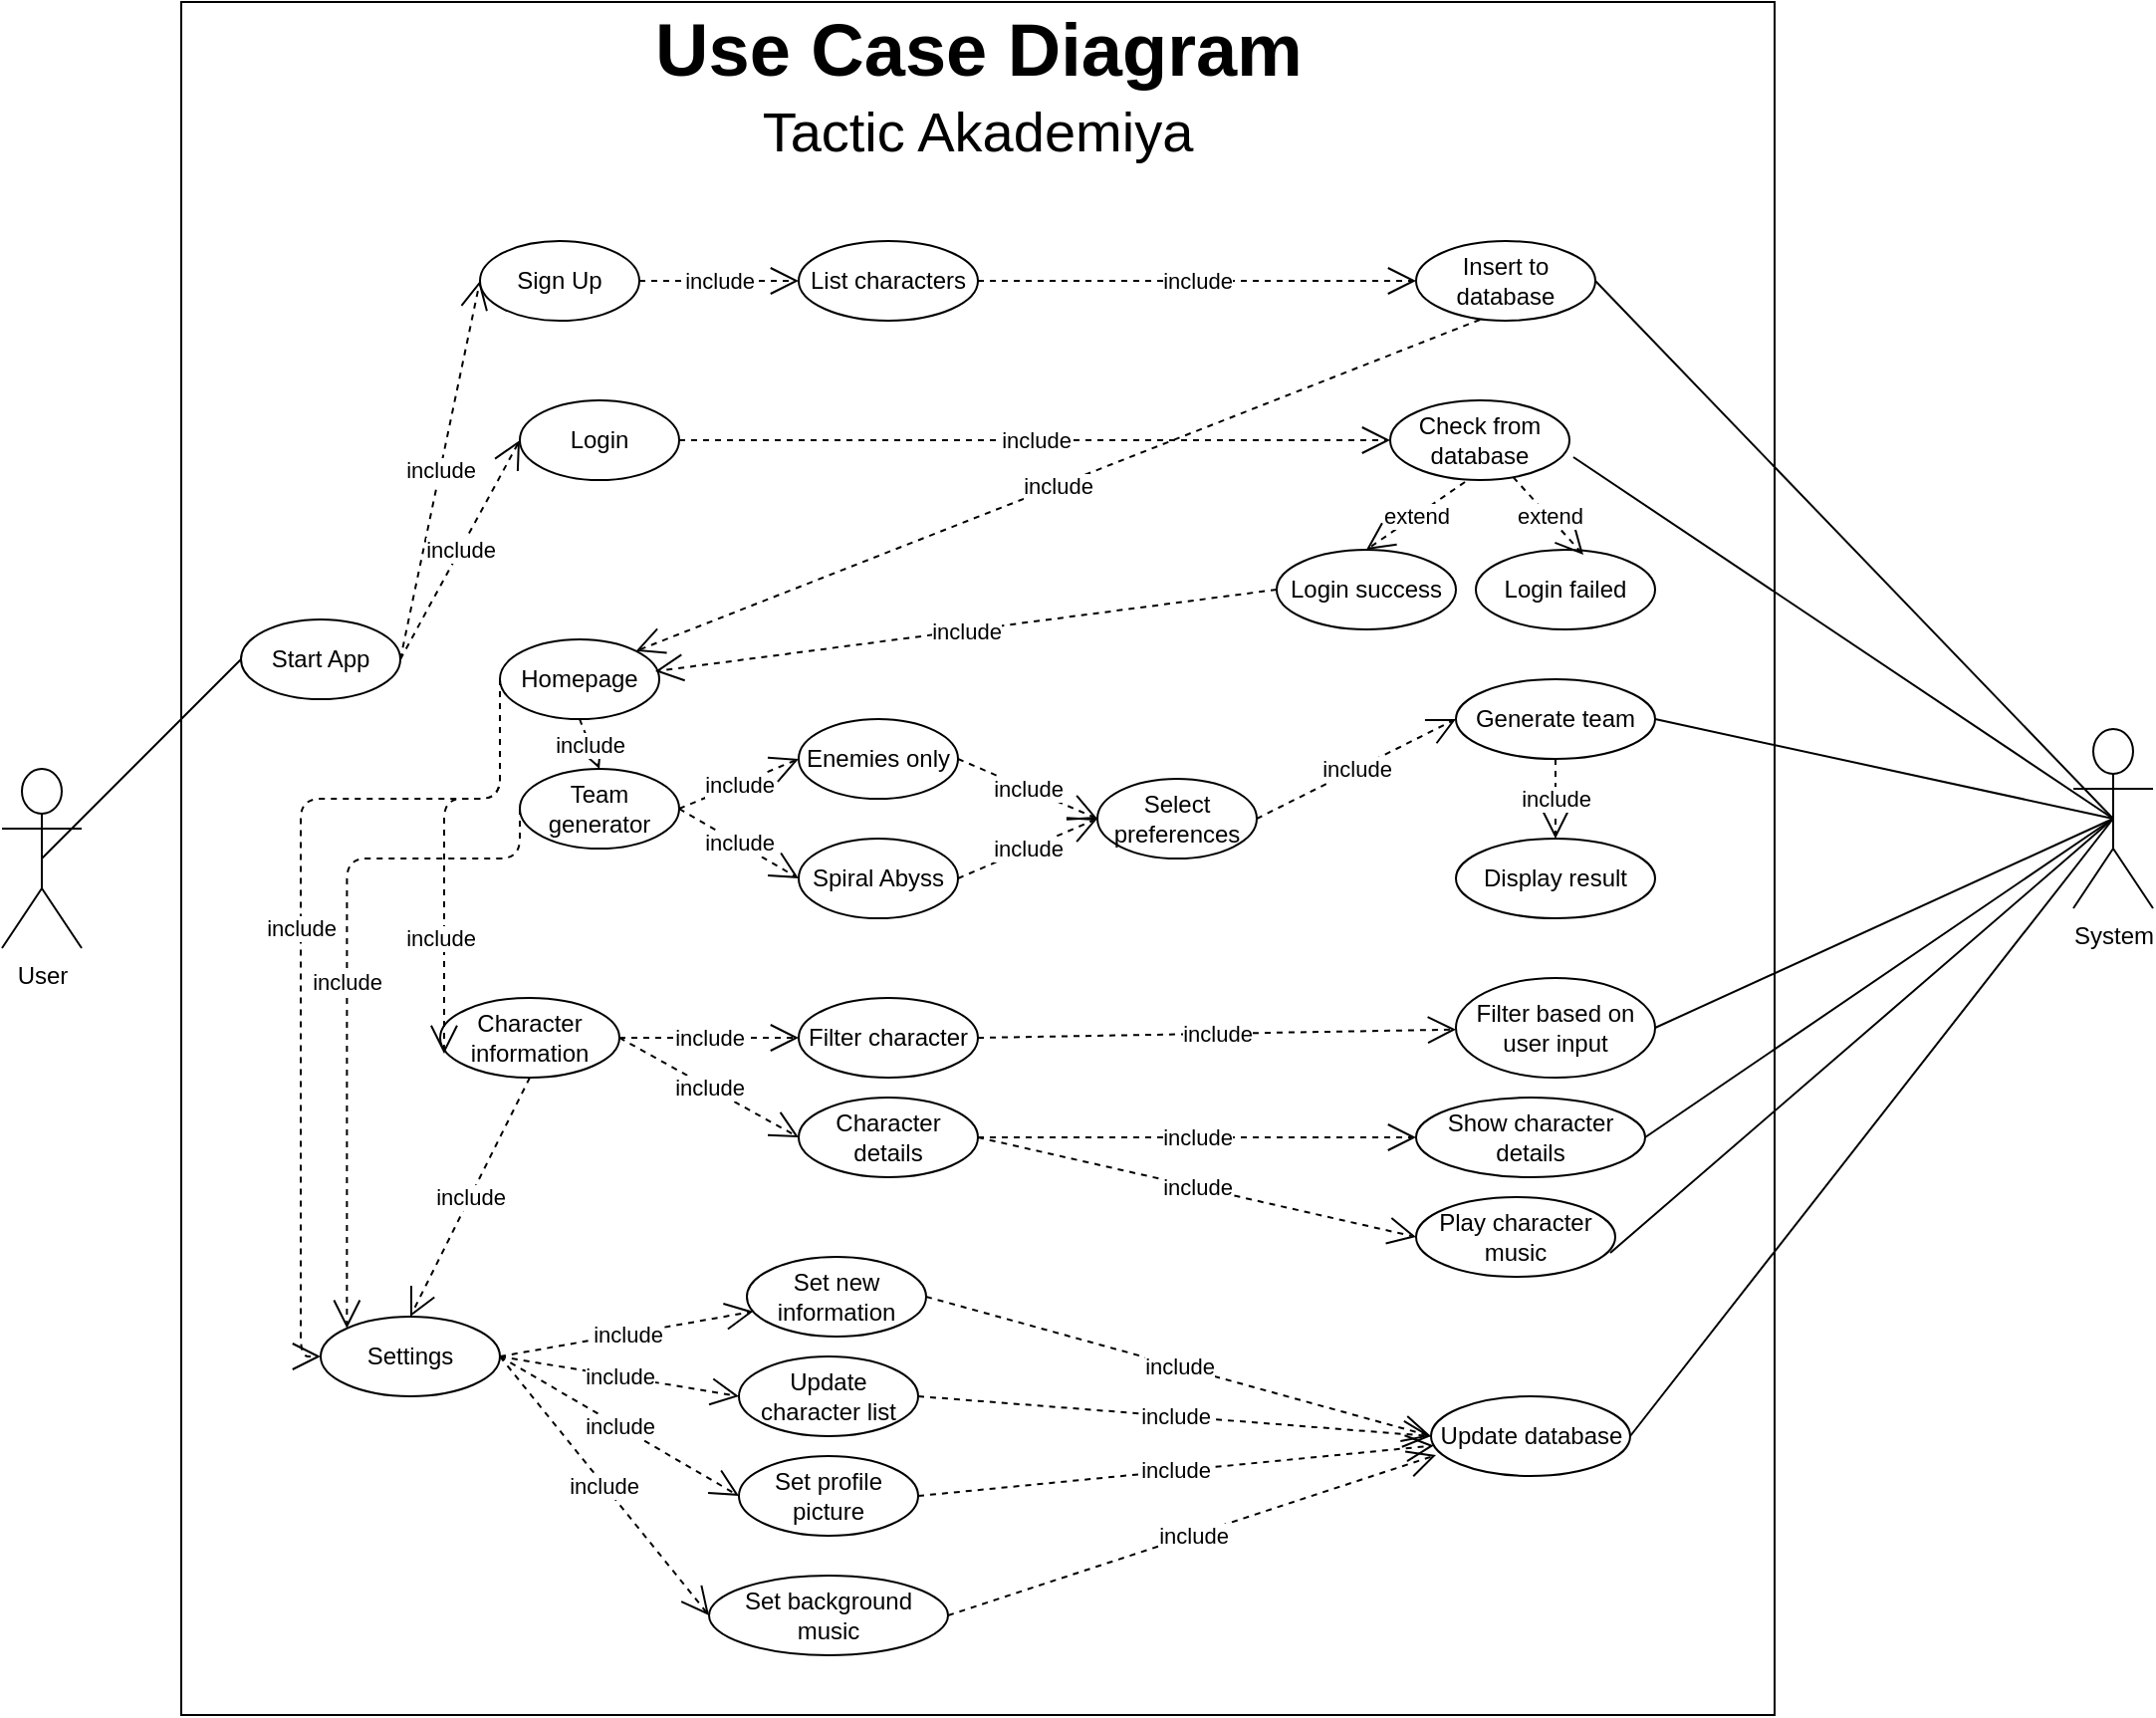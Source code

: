 <mxfile version="24.5.4" type="google">
  <diagram name="Page-1" id="sIMYtno1FmORio6CqLPa">
    <mxGraphModel grid="1" page="1" gridSize="10" guides="1" tooltips="1" connect="1" arrows="1" fold="1" pageScale="1" pageWidth="827" pageHeight="1169" math="0" shadow="0">
      <root>
        <mxCell id="0" />
        <mxCell id="1" parent="0" />
        <mxCell id="Mtp3X7L3HIerDT1P-2zb-1" value="" style="verticalLabelPosition=bottom;verticalAlign=top;html=1;shape=mxgraph.basic.rect;fillColor2=none;strokeWidth=1;size=20;indent=5;labelBackgroundColor=none;rounded=1;" vertex="1" parent="1">
          <mxGeometry x="130" y="20" width="800" height="860" as="geometry" />
        </mxCell>
        <object label="User" User="" id="Mtp3X7L3HIerDT1P-2zb-2">
          <mxCell style="shape=umlActor;verticalLabelPosition=bottom;verticalAlign=top;html=1;labelBackgroundColor=none;rounded=1;align=center;" vertex="1" parent="1">
            <mxGeometry x="40" y="405" width="40" height="90" as="geometry" />
          </mxCell>
        </object>
        <mxCell id="Mtp3X7L3HIerDT1P-2zb-3" value="System" style="shape=umlActor;verticalLabelPosition=bottom;verticalAlign=top;html=1;labelBackgroundColor=none;rounded=1;" vertex="1" parent="1">
          <mxGeometry x="1080" y="385" width="40" height="90" as="geometry" />
        </mxCell>
        <mxCell id="Mtp3X7L3HIerDT1P-2zb-9" value="Start App" style="ellipse;whiteSpace=wrap;html=1;rounded=1;" vertex="1" parent="1">
          <mxGeometry x="160" y="330" width="80" height="40" as="geometry" />
        </mxCell>
        <mxCell id="4KrqfMs0hCerzIHVJyh5-1" value="include" style="endArrow=open;endSize=12;dashed=1;html=1;rounded=1;exitX=1;exitY=0.5;exitDx=0;exitDy=0;entryX=0;entryY=0.5;entryDx=0;entryDy=0;" edge="1" parent="1" source="Mtp3X7L3HIerDT1P-2zb-9" target="4KrqfMs0hCerzIHVJyh5-3">
          <mxGeometry width="160" relative="1" as="geometry">
            <mxPoint x="370" y="430" as="sourcePoint" />
            <mxPoint x="530" y="430" as="targetPoint" />
          </mxGeometry>
        </mxCell>
        <mxCell id="4KrqfMs0hCerzIHVJyh5-2" value="Login" style="ellipse;whiteSpace=wrap;html=1;rounded=1;" vertex="1" parent="1">
          <mxGeometry x="300" y="220" width="80" height="40" as="geometry" />
        </mxCell>
        <mxCell id="4KrqfMs0hCerzIHVJyh5-3" value="Sign Up" style="ellipse;whiteSpace=wrap;html=1;rounded=1;" vertex="1" parent="1">
          <mxGeometry x="280" y="140" width="80" height="40" as="geometry" />
        </mxCell>
        <mxCell id="4KrqfMs0hCerzIHVJyh5-4" value="List characters" style="ellipse;whiteSpace=wrap;html=1;rounded=1;" vertex="1" parent="1">
          <mxGeometry x="440" y="140" width="90" height="40" as="geometry" />
        </mxCell>
        <mxCell id="4KrqfMs0hCerzIHVJyh5-5" value="include" style="endArrow=open;endSize=12;dashed=1;html=1;rounded=1;entryX=0;entryY=0.5;entryDx=0;entryDy=0;exitX=1;exitY=0.5;exitDx=0;exitDy=0;" edge="1" parent="1" source="4KrqfMs0hCerzIHVJyh5-3" target="4KrqfMs0hCerzIHVJyh5-4">
          <mxGeometry width="160" relative="1" as="geometry">
            <mxPoint x="250" y="360" as="sourcePoint" />
            <mxPoint x="290" y="170" as="targetPoint" />
          </mxGeometry>
        </mxCell>
        <mxCell id="4KrqfMs0hCerzIHVJyh5-6" value="Insert to database" style="ellipse;whiteSpace=wrap;html=1;rounded=1;" vertex="1" parent="1">
          <mxGeometry x="750" y="140" width="90" height="40" as="geometry" />
        </mxCell>
        <mxCell id="4KrqfMs0hCerzIHVJyh5-8" value="include" style="endArrow=open;endSize=12;dashed=1;html=1;rounded=1;entryX=0;entryY=0.5;entryDx=0;entryDy=0;exitX=1;exitY=0.5;exitDx=0;exitDy=0;" edge="1" parent="1" source="4KrqfMs0hCerzIHVJyh5-4" target="4KrqfMs0hCerzIHVJyh5-6">
          <mxGeometry width="160" relative="1" as="geometry">
            <mxPoint x="370" y="170" as="sourcePoint" />
            <mxPoint x="424" y="170" as="targetPoint" />
          </mxGeometry>
        </mxCell>
        <mxCell id="4KrqfMs0hCerzIHVJyh5-9" value="include" style="endArrow=open;endSize=12;dashed=1;html=1;rounded=1;exitX=1;exitY=0.5;exitDx=0;exitDy=0;entryX=0;entryY=0.5;entryDx=0;entryDy=0;" edge="1" parent="1" source="Mtp3X7L3HIerDT1P-2zb-9" target="4KrqfMs0hCerzIHVJyh5-2">
          <mxGeometry width="160" relative="1" as="geometry">
            <mxPoint x="250" y="360" as="sourcePoint" />
            <mxPoint x="290" y="170" as="targetPoint" />
          </mxGeometry>
        </mxCell>
        <mxCell id="4KrqfMs0hCerzIHVJyh5-10" value="Check from database" style="ellipse;whiteSpace=wrap;html=1;rounded=1;" vertex="1" parent="1">
          <mxGeometry x="737" y="220" width="90" height="40" as="geometry" />
        </mxCell>
        <mxCell id="4KrqfMs0hCerzIHVJyh5-11" value="include" style="endArrow=open;endSize=12;dashed=1;html=1;rounded=1;exitX=1;exitY=0.5;exitDx=0;exitDy=0;" edge="1" parent="1" source="4KrqfMs0hCerzIHVJyh5-2" target="4KrqfMs0hCerzIHVJyh5-10">
          <mxGeometry width="160" relative="1" as="geometry">
            <mxPoint x="540" y="170" as="sourcePoint" />
            <mxPoint x="760" y="170" as="targetPoint" />
          </mxGeometry>
        </mxCell>
        <mxCell id="4KrqfMs0hCerzIHVJyh5-12" value="Login success" style="ellipse;whiteSpace=wrap;html=1;rounded=1;" vertex="1" parent="1">
          <mxGeometry x="680" y="295" width="90" height="40" as="geometry" />
        </mxCell>
        <mxCell id="4KrqfMs0hCerzIHVJyh5-13" value="Homepage" style="ellipse;whiteSpace=wrap;html=1;rounded=1;" vertex="1" parent="1">
          <mxGeometry x="290" y="340" width="80" height="40" as="geometry" />
        </mxCell>
        <mxCell id="4KrqfMs0hCerzIHVJyh5-14" value="Login failed" style="ellipse;whiteSpace=wrap;html=1;rounded=1;" vertex="1" parent="1">
          <mxGeometry x="780" y="295" width="90" height="40" as="geometry" />
        </mxCell>
        <mxCell id="4KrqfMs0hCerzIHVJyh5-15" value="extend" style="endArrow=open;endSize=12;dashed=1;html=1;rounded=1;exitX=0.417;exitY=1.025;exitDx=0;exitDy=0;exitPerimeter=0;entryX=0.5;entryY=0;entryDx=0;entryDy=0;" edge="1" parent="1" source="4KrqfMs0hCerzIHVJyh5-10" target="4KrqfMs0hCerzIHVJyh5-12">
          <mxGeometry width="160" relative="1" as="geometry">
            <mxPoint x="390" y="250" as="sourcePoint" />
            <mxPoint x="747" y="250" as="targetPoint" />
          </mxGeometry>
        </mxCell>
        <mxCell id="4KrqfMs0hCerzIHVJyh5-17" value="extend" style="endArrow=open;endSize=12;dashed=1;html=1;rounded=1;entryX=0.6;entryY=0.063;entryDx=0;entryDy=0;entryPerimeter=0;" edge="1" parent="1" source="4KrqfMs0hCerzIHVJyh5-10" target="4KrqfMs0hCerzIHVJyh5-14">
          <mxGeometry width="160" relative="1" as="geometry">
            <mxPoint x="785" y="271" as="sourcePoint" />
            <mxPoint x="625" y="280" as="targetPoint" />
          </mxGeometry>
        </mxCell>
        <mxCell id="4KrqfMs0hCerzIHVJyh5-18" value="include" style="endArrow=open;endSize=12;dashed=1;html=1;rounded=1;exitX=0.356;exitY=0.988;exitDx=0;exitDy=0;exitPerimeter=0;entryX=1;entryY=0;entryDx=0;entryDy=0;" edge="1" parent="1" source="4KrqfMs0hCerzIHVJyh5-6" target="4KrqfMs0hCerzIHVJyh5-13">
          <mxGeometry width="160" relative="1" as="geometry">
            <mxPoint x="390" y="250" as="sourcePoint" />
            <mxPoint x="747" y="250" as="targetPoint" />
          </mxGeometry>
        </mxCell>
        <mxCell id="4KrqfMs0hCerzIHVJyh5-19" value="include" style="endArrow=open;endSize=12;dashed=1;html=1;rounded=1;exitX=0;exitY=0.5;exitDx=0;exitDy=0;entryX=1;entryY=0;entryDx=0;entryDy=0;" edge="1" parent="1" source="4KrqfMs0hCerzIHVJyh5-12">
          <mxGeometry width="160" relative="1" as="geometry">
            <mxPoint x="792" y="190" as="sourcePoint" />
            <mxPoint x="368" y="356" as="targetPoint" />
          </mxGeometry>
        </mxCell>
        <mxCell id="4KrqfMs0hCerzIHVJyh5-20" value="Team generator" style="ellipse;whiteSpace=wrap;html=1;rounded=1;" vertex="1" parent="1">
          <mxGeometry x="300" y="405" width="80" height="40" as="geometry" />
        </mxCell>
        <mxCell id="4KrqfMs0hCerzIHVJyh5-21" value="Enemies only" style="ellipse;whiteSpace=wrap;html=1;rounded=1;" vertex="1" parent="1">
          <mxGeometry x="440" y="380" width="80" height="40" as="geometry" />
        </mxCell>
        <mxCell id="4KrqfMs0hCerzIHVJyh5-22" value="Spiral Abyss" style="ellipse;whiteSpace=wrap;html=1;rounded=1;" vertex="1" parent="1">
          <mxGeometry x="440" y="440" width="80" height="40" as="geometry" />
        </mxCell>
        <mxCell id="4KrqfMs0hCerzIHVJyh5-23" value="Select preferences" style="ellipse;whiteSpace=wrap;html=1;rounded=1;" vertex="1" parent="1">
          <mxGeometry x="590" y="410" width="80" height="40" as="geometry" />
        </mxCell>
        <mxCell id="4KrqfMs0hCerzIHVJyh5-24" value="Generate team" style="ellipse;whiteSpace=wrap;html=1;rounded=1;" vertex="1" parent="1">
          <mxGeometry x="770" y="360" width="100" height="40" as="geometry" />
        </mxCell>
        <mxCell id="4KrqfMs0hCerzIHVJyh5-25" value="Display result" style="ellipse;whiteSpace=wrap;html=1;rounded=1;" vertex="1" parent="1">
          <mxGeometry x="770" y="440" width="100" height="40" as="geometry" />
        </mxCell>
        <mxCell id="4KrqfMs0hCerzIHVJyh5-26" value="include" style="endArrow=open;endSize=12;dashed=1;html=1;rounded=1;exitX=0.5;exitY=1;exitDx=0;exitDy=0;entryX=0.5;entryY=0;entryDx=0;entryDy=0;" edge="1" parent="1" source="4KrqfMs0hCerzIHVJyh5-13" target="4KrqfMs0hCerzIHVJyh5-20">
          <mxGeometry width="160" relative="1" as="geometry">
            <mxPoint x="690" y="325" as="sourcePoint" />
            <mxPoint x="378" y="366" as="targetPoint" />
          </mxGeometry>
        </mxCell>
        <mxCell id="4KrqfMs0hCerzIHVJyh5-27" value="include" style="endArrow=open;endSize=12;dashed=1;html=1;rounded=1;exitX=1;exitY=0.5;exitDx=0;exitDy=0;entryX=0;entryY=0.5;entryDx=0;entryDy=0;" edge="1" parent="1" source="4KrqfMs0hCerzIHVJyh5-20" target="4KrqfMs0hCerzIHVJyh5-21">
          <mxGeometry width="160" relative="1" as="geometry">
            <mxPoint x="340" y="390" as="sourcePoint" />
            <mxPoint x="340" y="410" as="targetPoint" />
          </mxGeometry>
        </mxCell>
        <mxCell id="4KrqfMs0hCerzIHVJyh5-31" value="include" style="endArrow=open;endSize=12;dashed=1;html=1;rounded=1;exitX=1;exitY=0.5;exitDx=0;exitDy=0;entryX=0;entryY=0.5;entryDx=0;entryDy=0;" edge="1" parent="1" source="4KrqfMs0hCerzIHVJyh5-20" target="4KrqfMs0hCerzIHVJyh5-22">
          <mxGeometry width="160" relative="1" as="geometry">
            <mxPoint x="380" y="430" as="sourcePoint" />
            <mxPoint x="450" y="430" as="targetPoint" />
          </mxGeometry>
        </mxCell>
        <mxCell id="4KrqfMs0hCerzIHVJyh5-32" value="include" style="endArrow=open;endSize=12;dashed=1;html=1;rounded=1;exitX=1;exitY=0.5;exitDx=0;exitDy=0;entryX=0;entryY=0.5;entryDx=0;entryDy=0;" edge="1" parent="1" source="4KrqfMs0hCerzIHVJyh5-21" target="4KrqfMs0hCerzIHVJyh5-23">
          <mxGeometry width="160" relative="1" as="geometry">
            <mxPoint x="380" y="430" as="sourcePoint" />
            <mxPoint x="450" y="410" as="targetPoint" />
          </mxGeometry>
        </mxCell>
        <mxCell id="4KrqfMs0hCerzIHVJyh5-33" value="include" style="endArrow=open;endSize=12;dashed=1;html=1;rounded=1;exitX=1;exitY=0.5;exitDx=0;exitDy=0;" edge="1" parent="1" source="4KrqfMs0hCerzIHVJyh5-22">
          <mxGeometry width="160" relative="1" as="geometry">
            <mxPoint x="530" y="410" as="sourcePoint" />
            <mxPoint x="590" y="430" as="targetPoint" />
          </mxGeometry>
        </mxCell>
        <mxCell id="4KrqfMs0hCerzIHVJyh5-34" value="include" style="endArrow=open;endSize=12;dashed=1;html=1;rounded=1;exitX=1;exitY=0.5;exitDx=0;exitDy=0;entryX=0;entryY=0.5;entryDx=0;entryDy=0;" edge="1" parent="1" source="4KrqfMs0hCerzIHVJyh5-23" target="4KrqfMs0hCerzIHVJyh5-24">
          <mxGeometry width="160" relative="1" as="geometry">
            <mxPoint x="530" y="470" as="sourcePoint" />
            <mxPoint x="600" y="440" as="targetPoint" />
          </mxGeometry>
        </mxCell>
        <mxCell id="4KrqfMs0hCerzIHVJyh5-35" value="include" style="endArrow=open;endSize=12;dashed=1;html=1;rounded=1;exitX=0.5;exitY=1;exitDx=0;exitDy=0;entryX=0.5;entryY=0;entryDx=0;entryDy=0;" edge="1" parent="1" source="4KrqfMs0hCerzIHVJyh5-24" target="4KrqfMs0hCerzIHVJyh5-25">
          <mxGeometry width="160" relative="1" as="geometry">
            <mxPoint x="680" y="440" as="sourcePoint" />
            <mxPoint x="780" y="400" as="targetPoint" />
          </mxGeometry>
        </mxCell>
        <mxCell id="4KrqfMs0hCerzIHVJyh5-37" value="Character information" style="ellipse;whiteSpace=wrap;html=1;rounded=1;" vertex="1" parent="1">
          <mxGeometry x="260" y="520" width="90" height="40" as="geometry" />
        </mxCell>
        <mxCell id="4KrqfMs0hCerzIHVJyh5-38" value="Filter character" style="ellipse;whiteSpace=wrap;html=1;rounded=1;" vertex="1" parent="1">
          <mxGeometry x="440" y="520" width="90" height="40" as="geometry" />
        </mxCell>
        <mxCell id="4KrqfMs0hCerzIHVJyh5-39" value="Filter based on user input" style="ellipse;whiteSpace=wrap;html=1;rounded=1;" vertex="1" parent="1">
          <mxGeometry x="770" y="510" width="100" height="50" as="geometry" />
        </mxCell>
        <mxCell id="4KrqfMs0hCerzIHVJyh5-40" value="Character details" style="ellipse;whiteSpace=wrap;html=1;rounded=1;" vertex="1" parent="1">
          <mxGeometry x="440" y="570" width="90" height="40" as="geometry" />
        </mxCell>
        <mxCell id="4KrqfMs0hCerzIHVJyh5-41" value="Show character details" style="ellipse;whiteSpace=wrap;html=1;rounded=1;" vertex="1" parent="1">
          <mxGeometry x="750" y="570" width="115" height="40" as="geometry" />
        </mxCell>
        <mxCell id="4KrqfMs0hCerzIHVJyh5-42" value="Play character music" style="ellipse;whiteSpace=wrap;html=1;rounded=1;" vertex="1" parent="1">
          <mxGeometry x="750" y="620" width="100" height="40" as="geometry" />
        </mxCell>
        <mxCell id="4KrqfMs0hCerzIHVJyh5-43" value="include" style="endArrow=open;endSize=12;dashed=1;html=1;rounded=1;exitX=0;exitY=0.5;exitDx=0;exitDy=0;entryX=0.022;entryY=0.7;entryDx=0;entryDy=0;entryPerimeter=0;edgeStyle=orthogonalEdgeStyle;" edge="1" parent="1" source="4KrqfMs0hCerzIHVJyh5-13" target="4KrqfMs0hCerzIHVJyh5-37">
          <mxGeometry x="0.463" y="-2" width="160" relative="1" as="geometry">
            <mxPoint x="220" y="460" as="sourcePoint" />
            <mxPoint x="290" y="500" as="targetPoint" />
            <Array as="points">
              <mxPoint x="290" y="420" />
              <mxPoint x="262" y="420" />
            </Array>
            <mxPoint as="offset" />
          </mxGeometry>
        </mxCell>
        <mxCell id="4KrqfMs0hCerzIHVJyh5-44" value="include" style="endArrow=open;endSize=12;dashed=1;html=1;rounded=1;exitX=1;exitY=0.5;exitDx=0;exitDy=0;entryX=0;entryY=0.5;entryDx=0;entryDy=0;" edge="1" parent="1" source="4KrqfMs0hCerzIHVJyh5-37" target="4KrqfMs0hCerzIHVJyh5-38">
          <mxGeometry width="160" relative="1" as="geometry">
            <mxPoint x="380" y="430" as="sourcePoint" />
            <mxPoint x="450" y="470" as="targetPoint" />
          </mxGeometry>
        </mxCell>
        <mxCell id="4KrqfMs0hCerzIHVJyh5-45" value="include" style="endArrow=open;endSize=12;dashed=1;html=1;rounded=1;exitX=1;exitY=0.5;exitDx=0;exitDy=0;entryX=0;entryY=0.5;entryDx=0;entryDy=0;" edge="1" parent="1" source="4KrqfMs0hCerzIHVJyh5-37" target="4KrqfMs0hCerzIHVJyh5-40">
          <mxGeometry width="160" relative="1" as="geometry">
            <mxPoint x="360" y="550" as="sourcePoint" />
            <mxPoint x="450" y="550" as="targetPoint" />
          </mxGeometry>
        </mxCell>
        <mxCell id="4KrqfMs0hCerzIHVJyh5-46" value="include" style="endArrow=open;endSize=12;dashed=1;html=1;rounded=1;exitX=1;exitY=0.5;exitDx=0;exitDy=0;" edge="1" parent="1" source="4KrqfMs0hCerzIHVJyh5-38" target="4KrqfMs0hCerzIHVJyh5-39">
          <mxGeometry width="160" relative="1" as="geometry">
            <mxPoint x="360" y="550" as="sourcePoint" />
            <mxPoint x="450" y="600" as="targetPoint" />
          </mxGeometry>
        </mxCell>
        <mxCell id="4KrqfMs0hCerzIHVJyh5-47" value="include" style="endArrow=open;endSize=12;dashed=1;html=1;rounded=1;exitX=1;exitY=0.5;exitDx=0;exitDy=0;" edge="1" parent="1" source="4KrqfMs0hCerzIHVJyh5-40" target="4KrqfMs0hCerzIHVJyh5-41">
          <mxGeometry width="160" relative="1" as="geometry">
            <mxPoint x="540" y="550" as="sourcePoint" />
            <mxPoint x="780" y="546" as="targetPoint" />
          </mxGeometry>
        </mxCell>
        <mxCell id="4KrqfMs0hCerzIHVJyh5-48" value="include" style="endArrow=open;endSize=12;dashed=1;html=1;rounded=1;entryX=0;entryY=0.5;entryDx=0;entryDy=0;" edge="1" parent="1" target="4KrqfMs0hCerzIHVJyh5-42">
          <mxGeometry width="160" relative="1" as="geometry">
            <mxPoint x="530" y="590" as="sourcePoint" />
            <mxPoint x="760" y="600" as="targetPoint" />
          </mxGeometry>
        </mxCell>
        <mxCell id="4KrqfMs0hCerzIHVJyh5-49" value="Settings" style="ellipse;whiteSpace=wrap;html=1;rounded=1;" vertex="1" parent="1">
          <mxGeometry x="200" y="680" width="90" height="40" as="geometry" />
        </mxCell>
        <mxCell id="4KrqfMs0hCerzIHVJyh5-50" value="include" style="endArrow=open;endSize=12;dashed=1;html=1;rounded=1;entryX=0;entryY=0.5;entryDx=0;entryDy=0;edgeStyle=orthogonalEdgeStyle;" edge="1" parent="1" target="4KrqfMs0hCerzIHVJyh5-49">
          <mxGeometry width="160" relative="1" as="geometry">
            <mxPoint x="290" y="360" as="sourcePoint" />
            <mxPoint x="272" y="558" as="targetPoint" />
            <Array as="points">
              <mxPoint x="290" y="420" />
              <mxPoint x="190" y="420" />
              <mxPoint x="190" y="700" />
            </Array>
          </mxGeometry>
        </mxCell>
        <mxCell id="4KrqfMs0hCerzIHVJyh5-51" value="include" style="endArrow=open;endSize=12;dashed=1;html=1;rounded=1;entryX=0;entryY=0;entryDx=0;entryDy=0;exitX=0;exitY=0.5;exitDx=0;exitDy=0;edgeStyle=orthogonalEdgeStyle;" edge="1" parent="1" source="4KrqfMs0hCerzIHVJyh5-20" target="4KrqfMs0hCerzIHVJyh5-49">
          <mxGeometry width="160" relative="1" as="geometry">
            <mxPoint x="290" y="420" as="sourcePoint" />
            <mxPoint x="190" y="690" as="targetPoint" />
            <Array as="points">
              <mxPoint x="300" y="450" />
              <mxPoint x="213" y="450" />
            </Array>
          </mxGeometry>
        </mxCell>
        <mxCell id="4KrqfMs0hCerzIHVJyh5-52" value="include" style="endArrow=open;endSize=12;dashed=1;html=1;rounded=1;exitX=0.5;exitY=1;exitDx=0;exitDy=0;entryX=0.5;entryY=0;entryDx=0;entryDy=0;" edge="1" parent="1" source="4KrqfMs0hCerzIHVJyh5-37" target="4KrqfMs0hCerzIHVJyh5-49">
          <mxGeometry width="160" relative="1" as="geometry">
            <mxPoint x="360" y="550" as="sourcePoint" />
            <mxPoint x="450" y="550" as="targetPoint" />
          </mxGeometry>
        </mxCell>
        <mxCell id="4KrqfMs0hCerzIHVJyh5-53" value="Set new information" style="ellipse;whiteSpace=wrap;html=1;rounded=1;" vertex="1" parent="1">
          <mxGeometry x="414" y="650" width="90" height="40" as="geometry" />
        </mxCell>
        <mxCell id="4KrqfMs0hCerzIHVJyh5-54" value="Set profile picture" style="ellipse;whiteSpace=wrap;html=1;rounded=1;" vertex="1" parent="1">
          <mxGeometry x="410" y="750" width="90" height="40" as="geometry" />
        </mxCell>
        <mxCell id="4KrqfMs0hCerzIHVJyh5-55" value="Set background music" style="ellipse;whiteSpace=wrap;html=1;rounded=1;" vertex="1" parent="1">
          <mxGeometry x="395" y="810" width="120" height="40" as="geometry" />
        </mxCell>
        <mxCell id="4KrqfMs0hCerzIHVJyh5-56" value="include" style="endArrow=open;endSize=12;dashed=1;html=1;rounded=1;exitX=1;exitY=0.5;exitDx=0;exitDy=0;" edge="1" parent="1" source="4KrqfMs0hCerzIHVJyh5-49" target="4KrqfMs0hCerzIHVJyh5-53">
          <mxGeometry width="160" relative="1" as="geometry">
            <mxPoint x="315" y="570" as="sourcePoint" />
            <mxPoint x="255" y="690" as="targetPoint" />
          </mxGeometry>
        </mxCell>
        <mxCell id="4KrqfMs0hCerzIHVJyh5-57" value="include" style="endArrow=open;endSize=12;dashed=1;html=1;rounded=1;exitX=1;exitY=0.5;exitDx=0;exitDy=0;entryX=0;entryY=0.5;entryDx=0;entryDy=0;" edge="1" parent="1" source="4KrqfMs0hCerzIHVJyh5-49" target="4KrqfMs0hCerzIHVJyh5-54">
          <mxGeometry width="160" relative="1" as="geometry">
            <mxPoint x="300" y="710" as="sourcePoint" />
            <mxPoint x="390" y="710" as="targetPoint" />
          </mxGeometry>
        </mxCell>
        <mxCell id="4KrqfMs0hCerzIHVJyh5-58" value="Update character list" style="ellipse;whiteSpace=wrap;html=1;rounded=1;" vertex="1" parent="1">
          <mxGeometry x="410" y="700" width="90" height="40" as="geometry" />
        </mxCell>
        <mxCell id="4KrqfMs0hCerzIHVJyh5-59" value="include" style="endArrow=open;endSize=12;dashed=1;html=1;rounded=1;exitX=1;exitY=0.5;exitDx=0;exitDy=0;entryX=0;entryY=0.5;entryDx=0;entryDy=0;" edge="1" parent="1" source="4KrqfMs0hCerzIHVJyh5-49" target="4KrqfMs0hCerzIHVJyh5-58">
          <mxGeometry width="160" relative="1" as="geometry">
            <mxPoint x="300" y="710" as="sourcePoint" />
            <mxPoint x="395" y="689" as="targetPoint" />
          </mxGeometry>
        </mxCell>
        <mxCell id="4KrqfMs0hCerzIHVJyh5-60" value="include" style="endArrow=open;endSize=12;dashed=1;html=1;rounded=1;exitX=1;exitY=0.5;exitDx=0;exitDy=0;entryX=0;entryY=0.5;entryDx=0;entryDy=0;" edge="1" parent="1" source="4KrqfMs0hCerzIHVJyh5-49" target="4KrqfMs0hCerzIHVJyh5-55">
          <mxGeometry width="160" relative="1" as="geometry">
            <mxPoint x="300" y="710" as="sourcePoint" />
            <mxPoint x="390" y="730" as="targetPoint" />
          </mxGeometry>
        </mxCell>
        <mxCell id="4KrqfMs0hCerzIHVJyh5-61" value="Update database" style="ellipse;whiteSpace=wrap;html=1;rounded=1;" vertex="1" parent="1">
          <mxGeometry x="757.5" y="720" width="100" height="40" as="geometry" />
        </mxCell>
        <mxCell id="4KrqfMs0hCerzIHVJyh5-62" value="include" style="endArrow=open;endSize=12;dashed=1;html=1;rounded=1;exitX=1;exitY=0.5;exitDx=0;exitDy=0;entryX=0;entryY=0.5;entryDx=0;entryDy=0;" edge="1" parent="1" source="4KrqfMs0hCerzIHVJyh5-53" target="4KrqfMs0hCerzIHVJyh5-61">
          <mxGeometry width="160" relative="1" as="geometry">
            <mxPoint x="520" y="730.5" as="sourcePoint" />
            <mxPoint x="615" y="709.5" as="targetPoint" />
          </mxGeometry>
        </mxCell>
        <mxCell id="4KrqfMs0hCerzIHVJyh5-63" value="include" style="endArrow=open;endSize=12;dashed=1;html=1;rounded=1;exitX=1;exitY=0.5;exitDx=0;exitDy=0;entryX=0;entryY=0.5;entryDx=0;entryDy=0;" edge="1" parent="1" source="4KrqfMs0hCerzIHVJyh5-58" target="4KrqfMs0hCerzIHVJyh5-61">
          <mxGeometry width="160" relative="1" as="geometry">
            <mxPoint x="480" y="680" as="sourcePoint" />
            <mxPoint x="755" y="750" as="targetPoint" />
          </mxGeometry>
        </mxCell>
        <mxCell id="4KrqfMs0hCerzIHVJyh5-64" value="include" style="endArrow=open;endSize=12;dashed=1;html=1;rounded=1;exitX=1;exitY=0.5;exitDx=0;exitDy=0;" edge="1" parent="1" source="4KrqfMs0hCerzIHVJyh5-54" target="4KrqfMs0hCerzIHVJyh5-61">
          <mxGeometry width="160" relative="1" as="geometry">
            <mxPoint x="480" y="730" as="sourcePoint" />
            <mxPoint x="755" y="750" as="targetPoint" />
          </mxGeometry>
        </mxCell>
        <mxCell id="4KrqfMs0hCerzIHVJyh5-65" value="include" style="endArrow=open;endSize=12;dashed=1;html=1;rounded=1;exitX=1;exitY=0.5;exitDx=0;exitDy=0;entryX=0.025;entryY=0.738;entryDx=0;entryDy=0;entryPerimeter=0;" edge="1" parent="1" source="4KrqfMs0hCerzIHVJyh5-55" target="4KrqfMs0hCerzIHVJyh5-61">
          <mxGeometry width="160" relative="1" as="geometry">
            <mxPoint x="480" y="780" as="sourcePoint" />
            <mxPoint x="756" y="754" as="targetPoint" />
          </mxGeometry>
        </mxCell>
        <mxCell id="4KrqfMs0hCerzIHVJyh5-66" value="Use Case Diagram" style="text;strokeColor=none;align=center;fillColor=none;html=1;verticalAlign=middle;whiteSpace=wrap;rounded=0;fontSize=37;fontStyle=1" vertex="1" parent="1">
          <mxGeometry x="352.5" y="30" width="355" height="30" as="geometry" />
        </mxCell>
        <mxCell id="4KrqfMs0hCerzIHVJyh5-67" value="Tactic Akademiya" style="text;strokeColor=none;align=center;fillColor=none;html=1;verticalAlign=middle;whiteSpace=wrap;rounded=0;fontSize=28;" vertex="1" parent="1">
          <mxGeometry x="420" y="70" width="220" height="30" as="geometry" />
        </mxCell>
        <mxCell id="4KrqfMs0hCerzIHVJyh5-69" value="" style="endArrow=none;html=1;rounded=0;exitX=0.5;exitY=0.5;exitDx=0;exitDy=0;exitPerimeter=0;entryX=0;entryY=0.5;entryDx=0;entryDy=0;" edge="1" parent="1" source="Mtp3X7L3HIerDT1P-2zb-2" target="Mtp3X7L3HIerDT1P-2zb-9">
          <mxGeometry relative="1" as="geometry">
            <mxPoint x="70" y="349.5" as="sourcePoint" />
            <mxPoint x="230" y="349.5" as="targetPoint" />
          </mxGeometry>
        </mxCell>
        <mxCell id="4KrqfMs0hCerzIHVJyh5-70" value="" style="endArrow=none;html=1;rounded=0;exitX=1;exitY=0.5;exitDx=0;exitDy=0;entryX=0.5;entryY=0.5;entryDx=0;entryDy=0;entryPerimeter=0;" edge="1" parent="1" source="4KrqfMs0hCerzIHVJyh5-6" target="Mtp3X7L3HIerDT1P-2zb-3">
          <mxGeometry relative="1" as="geometry">
            <mxPoint x="840" y="470" as="sourcePoint" />
            <mxPoint x="1000" y="470" as="targetPoint" />
          </mxGeometry>
        </mxCell>
        <mxCell id="4KrqfMs0hCerzIHVJyh5-71" value="" style="endArrow=none;html=1;rounded=0;exitX=1.022;exitY=0.713;exitDx=0;exitDy=0;exitPerimeter=0;entryX=0.5;entryY=0.5;entryDx=0;entryDy=0;entryPerimeter=0;" edge="1" parent="1" source="4KrqfMs0hCerzIHVJyh5-10" target="Mtp3X7L3HIerDT1P-2zb-3">
          <mxGeometry relative="1" as="geometry">
            <mxPoint x="840" y="370" as="sourcePoint" />
            <mxPoint x="1000" y="370" as="targetPoint" />
          </mxGeometry>
        </mxCell>
        <mxCell id="4KrqfMs0hCerzIHVJyh5-72" value="" style="endArrow=none;html=1;rounded=0;exitX=1;exitY=0.5;exitDx=0;exitDy=0;entryX=0.5;entryY=0.5;entryDx=0;entryDy=0;entryPerimeter=0;" edge="1" parent="1" source="4KrqfMs0hCerzIHVJyh5-24" target="Mtp3X7L3HIerDT1P-2zb-3">
          <mxGeometry relative="1" as="geometry">
            <mxPoint x="840" y="470" as="sourcePoint" />
            <mxPoint x="1000" y="470" as="targetPoint" />
          </mxGeometry>
        </mxCell>
        <mxCell id="4KrqfMs0hCerzIHVJyh5-73" value="" style="endArrow=none;html=1;rounded=0;exitX=1;exitY=0.5;exitDx=0;exitDy=0;entryX=0.5;entryY=0.5;entryDx=0;entryDy=0;entryPerimeter=0;" edge="1" parent="1" source="4KrqfMs0hCerzIHVJyh5-39" target="Mtp3X7L3HIerDT1P-2zb-3">
          <mxGeometry relative="1" as="geometry">
            <mxPoint x="840" y="470" as="sourcePoint" />
            <mxPoint x="1000" y="470" as="targetPoint" />
          </mxGeometry>
        </mxCell>
        <mxCell id="4KrqfMs0hCerzIHVJyh5-74" value="" style="endArrow=none;html=1;rounded=0;exitX=1;exitY=0.5;exitDx=0;exitDy=0;entryX=0.5;entryY=0.5;entryDx=0;entryDy=0;entryPerimeter=0;" edge="1" parent="1" source="4KrqfMs0hCerzIHVJyh5-41" target="Mtp3X7L3HIerDT1P-2zb-3">
          <mxGeometry relative="1" as="geometry">
            <mxPoint x="880" y="545" as="sourcePoint" />
            <mxPoint x="1110" y="405" as="targetPoint" />
          </mxGeometry>
        </mxCell>
        <mxCell id="4KrqfMs0hCerzIHVJyh5-75" value="" style="endArrow=none;html=1;rounded=0;exitX=0.975;exitY=0.7;exitDx=0;exitDy=0;entryX=0.5;entryY=0.5;entryDx=0;entryDy=0;entryPerimeter=0;exitPerimeter=0;" edge="1" parent="1" source="4KrqfMs0hCerzIHVJyh5-42" target="Mtp3X7L3HIerDT1P-2zb-3">
          <mxGeometry relative="1" as="geometry">
            <mxPoint x="875" y="600" as="sourcePoint" />
            <mxPoint x="1110" y="405" as="targetPoint" />
          </mxGeometry>
        </mxCell>
        <mxCell id="4KrqfMs0hCerzIHVJyh5-76" value="" style="endArrow=none;html=1;rounded=0;exitX=1;exitY=0.5;exitDx=0;exitDy=0;entryX=0.5;entryY=0.5;entryDx=0;entryDy=0;entryPerimeter=0;" edge="1" parent="1" source="4KrqfMs0hCerzIHVJyh5-61" target="Mtp3X7L3HIerDT1P-2zb-3">
          <mxGeometry relative="1" as="geometry">
            <mxPoint x="858" y="658" as="sourcePoint" />
            <mxPoint x="1110" y="405" as="targetPoint" />
          </mxGeometry>
        </mxCell>
      </root>
    </mxGraphModel>
  </diagram>
</mxfile>
